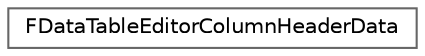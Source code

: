 digraph "Graphical Class Hierarchy"
{
 // INTERACTIVE_SVG=YES
 // LATEX_PDF_SIZE
  bgcolor="transparent";
  edge [fontname=Helvetica,fontsize=10,labelfontname=Helvetica,labelfontsize=10];
  node [fontname=Helvetica,fontsize=10,shape=box,height=0.2,width=0.4];
  rankdir="LR";
  Node0 [id="Node000000",label="FDataTableEditorColumnHeaderData",height=0.2,width=0.4,color="grey40", fillcolor="white", style="filled",URL="$da/ddc/structFDataTableEditorColumnHeaderData.html",tooltip=" "];
}

